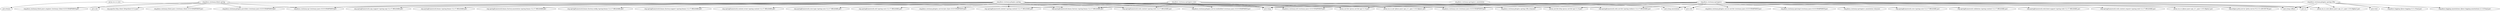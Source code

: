 digraph "classes" {
    // Path: /home/rsearls/j1/Resteasy/resteasy-spring/target/classes
   "javax.ws.rs.core"                                 -> "java.beans";
   "javax.ws.rs.core"                                 -> "java.lang";
   "org.jboss.resteasy.client.spring"                 -> "java.lang";
   "org.jboss.resteasy.client.spring"                 -> "java.net";
   "org.jboss.resteasy.client.spring"                 -> "org.apache.http.client (httpclient-4.5.2.jar)";
   "org.jboss.resteasy.client.spring"                 -> "org.jboss.resteasy.client.jaxrs (resteasy-client-4.0.0-SNAPSHOT.jar)";
   "org.jboss.resteasy.client.spring"                 -> "org.jboss.resteasy.client.jaxrs.engines (resteasy-client-4.0.0-SNAPSHOT.jar)";
   "org.jboss.resteasy.client.spring"                 -> "org.jboss.resteasy.plugins.providers (resteasy-jaxrs-4.0.0-SNAPSHOT.jar)";
   "org.jboss.resteasy.client.spring"                 -> "org.jboss.resteasy.spi (resteasy-jaxrs-4.0.0-SNAPSHOT.jar)";
   "org.jboss.resteasy.client.spring"                 -> "org.springframework.beans.factory (spring-beans-3.2.17.RELEASE.jar)";
   "org.jboss.resteasy.plugins.spring"                -> "java.lang";
   "org.jboss.resteasy.plugins.spring"                -> "java.lang.reflect";
   "org.jboss.resteasy.plugins.spring"                -> "java.util";
   "org.jboss.resteasy.plugins.spring"                -> "javax.servlet (javax.servlet-api-3.1.0.jar)";
   "org.jboss.resteasy.plugins.spring"                -> "javax.ws.rs.ext (jboss-jaxrs-api_2.1_spec-1.0.0.Alpha1.jar)";
   "org.jboss.resteasy.plugins.spring"                -> "org.jboss.resteasy.core (resteasy-jaxrs-4.0.0-SNAPSHOT.jar)";
   "org.jboss.resteasy.plugins.spring"                -> "org.jboss.resteasy.plugins.providers (resteasy-jaxrs-4.0.0-SNAPSHOT.jar)";
   "org.jboss.resteasy.plugins.spring"                -> "org.jboss.resteasy.plugins.server.embedded (resteasy-jaxrs-4.0.0-SNAPSHOT.jar)";
   "org.jboss.resteasy.plugins.spring"                -> "org.jboss.resteasy.plugins.server.tjws (tjws-4.0.0-SNAPSHOT.jar)";
   "org.jboss.resteasy.plugins.spring"                -> "org.jboss.resteasy.plugins.spring.i18n (classes)";
   "org.jboss.resteasy.plugins.spring"                -> "org.jboss.resteasy.spi (resteasy-jaxrs-4.0.0-SNAPSHOT.jar)";
   "org.jboss.resteasy.plugins.spring"                -> "org.jboss.resteasy.util (resteasy-jaxrs-4.0.0-SNAPSHOT.jar)";
   "org.jboss.resteasy.plugins.spring"                -> "org.springframework.aop.support (spring-aop-3.2.17.RELEASE.jar)";
   "org.jboss.resteasy.plugins.spring"                -> "org.springframework.beans (spring-beans-3.2.17.RELEASE.jar)";
   "org.jboss.resteasy.plugins.spring"                -> "org.springframework.beans.factory (spring-beans-3.2.17.RELEASE.jar)";
   "org.jboss.resteasy.plugins.spring"                -> "org.springframework.beans.factory.annotation (spring-beans-3.2.17.RELEASE.jar)";
   "org.jboss.resteasy.plugins.spring"                -> "org.springframework.beans.factory.config (spring-beans-3.2.17.RELEASE.jar)";
   "org.jboss.resteasy.plugins.spring"                -> "org.springframework.beans.factory.support (spring-beans-3.2.17.RELEASE.jar)";
   "org.jboss.resteasy.plugins.spring"                -> "org.springframework.context (spring-context-3.2.17.RELEASE.jar)";
   "org.jboss.resteasy.plugins.spring"                -> "org.springframework.context.event (spring-context-3.2.17.RELEASE.jar)";
   "org.jboss.resteasy.plugins.spring"                -> "org.springframework.core.type (spring-core-3.2.17.RELEASE.jar)";
   "org.jboss.resteasy.plugins.spring"                -> "org.springframework.util (spring-core-3.2.17.RELEASE.jar)";
   "org.jboss.resteasy.plugins.spring"                -> "org.springframework.web.context (spring-web-3.2.17.RELEASE.jar)";
   "org.jboss.resteasy.plugins.spring.i18n"           -> "java.io";
   "org.jboss.resteasy.plugins.spring.i18n"           -> "java.lang";
   "org.jboss.resteasy.plugins.spring.i18n"           -> "java.lang.reflect";
   "org.jboss.resteasy.plugins.spring.i18n"           -> "java.text";
   "org.jboss.resteasy.plugins.spring.i18n"           -> "java.util";
   "org.jboss.resteasy.plugins.spring.i18n"           -> "javax.ws.rs.core (jboss-jaxrs-api_2.1_spec-1.0.0.Alpha1.jar)";
   "org.jboss.resteasy.plugins.spring.i18n"           -> "org.jboss.logging (jboss-logging-3.3.1.Final.jar)";
   "org.jboss.resteasy.plugins.spring.i18n"           -> "org.jboss.logging.annotations (jboss-logging-annotations-2.1.0.Final.jar)";
   "org.jboss.resteasy.springmvc"                     -> "java.io";
   "org.jboss.resteasy.springmvc"                     -> "java.lang";
   "org.jboss.resteasy.springmvc"                     -> "java.lang.annotation";
   "org.jboss.resteasy.springmvc"                     -> "java.lang.reflect";
   "org.jboss.resteasy.springmvc"                     -> "java.util";
   "org.jboss.resteasy.springmvc"                     -> "javax.servlet (javax.servlet-api-3.1.0.jar)";
   "org.jboss.resteasy.springmvc"                     -> "javax.servlet.http (javax.servlet-api-3.1.0.jar)";
   "org.jboss.resteasy.springmvc"                     -> "javax.ws.rs (jboss-jaxrs-api_2.1_spec-1.0.0.Alpha1.jar)";
   "org.jboss.resteasy.springmvc"                     -> "javax.ws.rs.core (jboss-jaxrs-api_2.1_spec-1.0.0.Alpha1.jar)";
   "org.jboss.resteasy.springmvc"                     -> "javax.ws.rs.ext (jboss-jaxrs-api_2.1_spec-1.0.0.Alpha1.jar)";
   "org.jboss.resteasy.springmvc"                     -> "org.eclipse.jetty.server (jetty-server-9.2.13.v20150730.jar)";
   "org.jboss.resteasy.springmvc"                     -> "org.jboss.resteasy.core (resteasy-jaxrs-4.0.0-SNAPSHOT.jar)";
   "org.jboss.resteasy.springmvc"                     -> "org.jboss.resteasy.plugins.server.servlet (resteasy-jaxrs-4.0.0-SNAPSHOT.jar)";
   "org.jboss.resteasy.springmvc"                     -> "org.jboss.resteasy.plugins.spring.i18n (classes)";
   "org.jboss.resteasy.springmvc"                     -> "org.jboss.resteasy.specimpl (resteasy-jaxrs-4.0.0-SNAPSHOT.jar)";
   "org.jboss.resteasy.springmvc"                     -> "org.jboss.resteasy.spi (resteasy-jaxrs-4.0.0-SNAPSHOT.jar)";
   "org.jboss.resteasy.springmvc"                     -> "org.jboss.resteasy.springmvc.annotation (classes)";
   "org.jboss.resteasy.springmvc"                     -> "org.jboss.resteasy.util (resteasy-jaxrs-4.0.0-SNAPSHOT.jar)";
   "org.jboss.resteasy.springmvc"                     -> "org.springframework.beans.factory (spring-beans-3.2.17.RELEASE.jar)";
   "org.jboss.resteasy.springmvc"                     -> "org.springframework.core (spring-core-3.2.17.RELEASE.jar)";
   "org.jboss.resteasy.springmvc"                     -> "org.springframework.validation (spring-context-3.2.17.RELEASE.jar)";
   "org.jboss.resteasy.springmvc"                     -> "org.springframework.web.bind.support (spring-web-3.2.17.RELEASE.jar)";
   "org.jboss.resteasy.springmvc"                     -> "org.springframework.web.context.request (spring-web-3.2.17.RELEASE.jar)";
   "org.jboss.resteasy.springmvc"                     -> "org.springframework.web.servlet (spring-webmvc-3.2.17.RELEASE.jar)";
   "org.jboss.resteasy.springmvc.annotation"          -> "java.lang";
   "org.jboss.resteasy.springmvc.annotation"          -> "java.lang.annotation";
   "org.jboss.resteasy.springmvc.tjws"                -> "java.lang";
   "org.jboss.resteasy.springmvc.tjws"                -> "javax.servlet.http (javax.servlet-api-3.1.0.jar)";
   "org.jboss.resteasy.springmvc.tjws"                -> "org.jboss.resteasy.plugins.server.embedded (resteasy-jaxrs-4.0.0-SNAPSHOT.jar)";
   "org.jboss.resteasy.springmvc.tjws"                -> "org.jboss.resteasy.plugins.server.tjws (tjws-4.0.0-SNAPSHOT.jar)";
   "org.jboss.resteasy.springmvc.tjws"                -> "org.springframework.beans.factory (spring-beans-3.2.17.RELEASE.jar)";
   "org.jboss.resteasy.springmvc.tjws"                -> "org.springframework.context (spring-context-3.2.17.RELEASE.jar)";
   "org.jboss.resteasy.springmvc.tjws"                -> "org.springframework.web.context (spring-web-3.2.17.RELEASE.jar)";
   "org.jboss.resteasy.springmvc.tjws"                -> "org.springframework.web.servlet (spring-webmvc-3.2.17.RELEASE.jar)";
}
